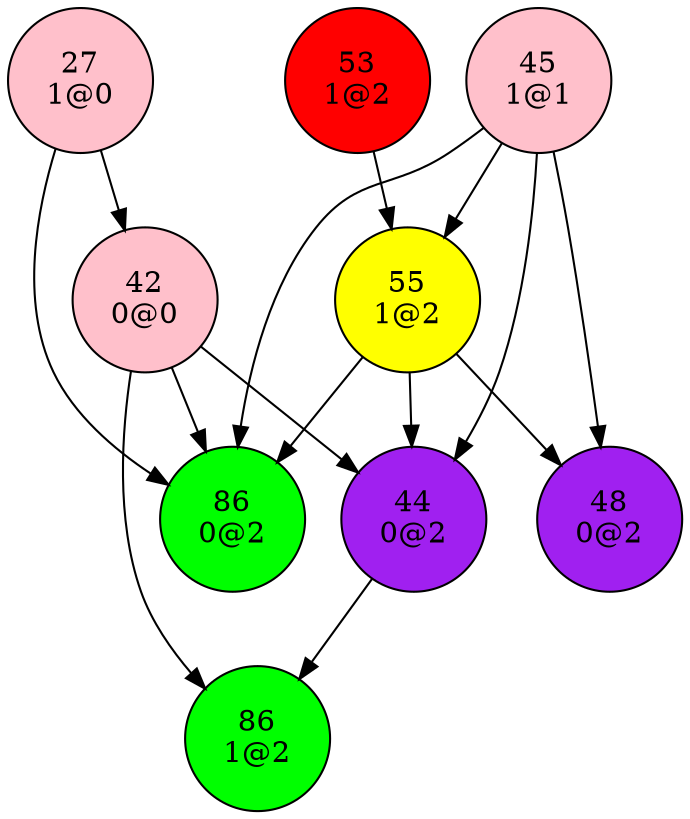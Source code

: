 digraph {
"27
1@0"->"42
0@0";
"27
1@0"->"86
0@2";
"42
0@0"->"44
0@2";
"42
0@0"->"86
0@2";
"42
0@0"->"86
1@2";
"44
0@2"->"86
1@2";
"45
1@1"->"44
0@2";
"45
1@1"->"48
0@2";
"45
1@1"->"55
1@2";
"45
1@1"->"86
0@2";
"48
0@2";
"53
1@2"->"55
1@2";
"55
1@2"->"44
0@2";
"55
1@2"->"48
0@2";
"55
1@2"->"86
0@2";
"86
0@2";
"86
1@2";
"27
1@0"[shape=circle, style=filled, fillcolor=pink];
"42
0@0"[shape=circle, style=filled, fillcolor=pink];
"44
0@2"[shape=circle, style=filled, fillcolor=purple];
"45
1@1"[shape=circle, style=filled, fillcolor=pink];
"48
0@2"[shape=circle, style=filled, fillcolor=purple];
"53
1@2"[shape=circle, style=filled, fillcolor=red];
"55
1@2"[shape=circle, style=filled, fillcolor=yellow];
"86
0@2"[shape=circle, style=filled, fillcolor=green];
"86
1@2"[shape=circle, style=filled, fillcolor=green];
}